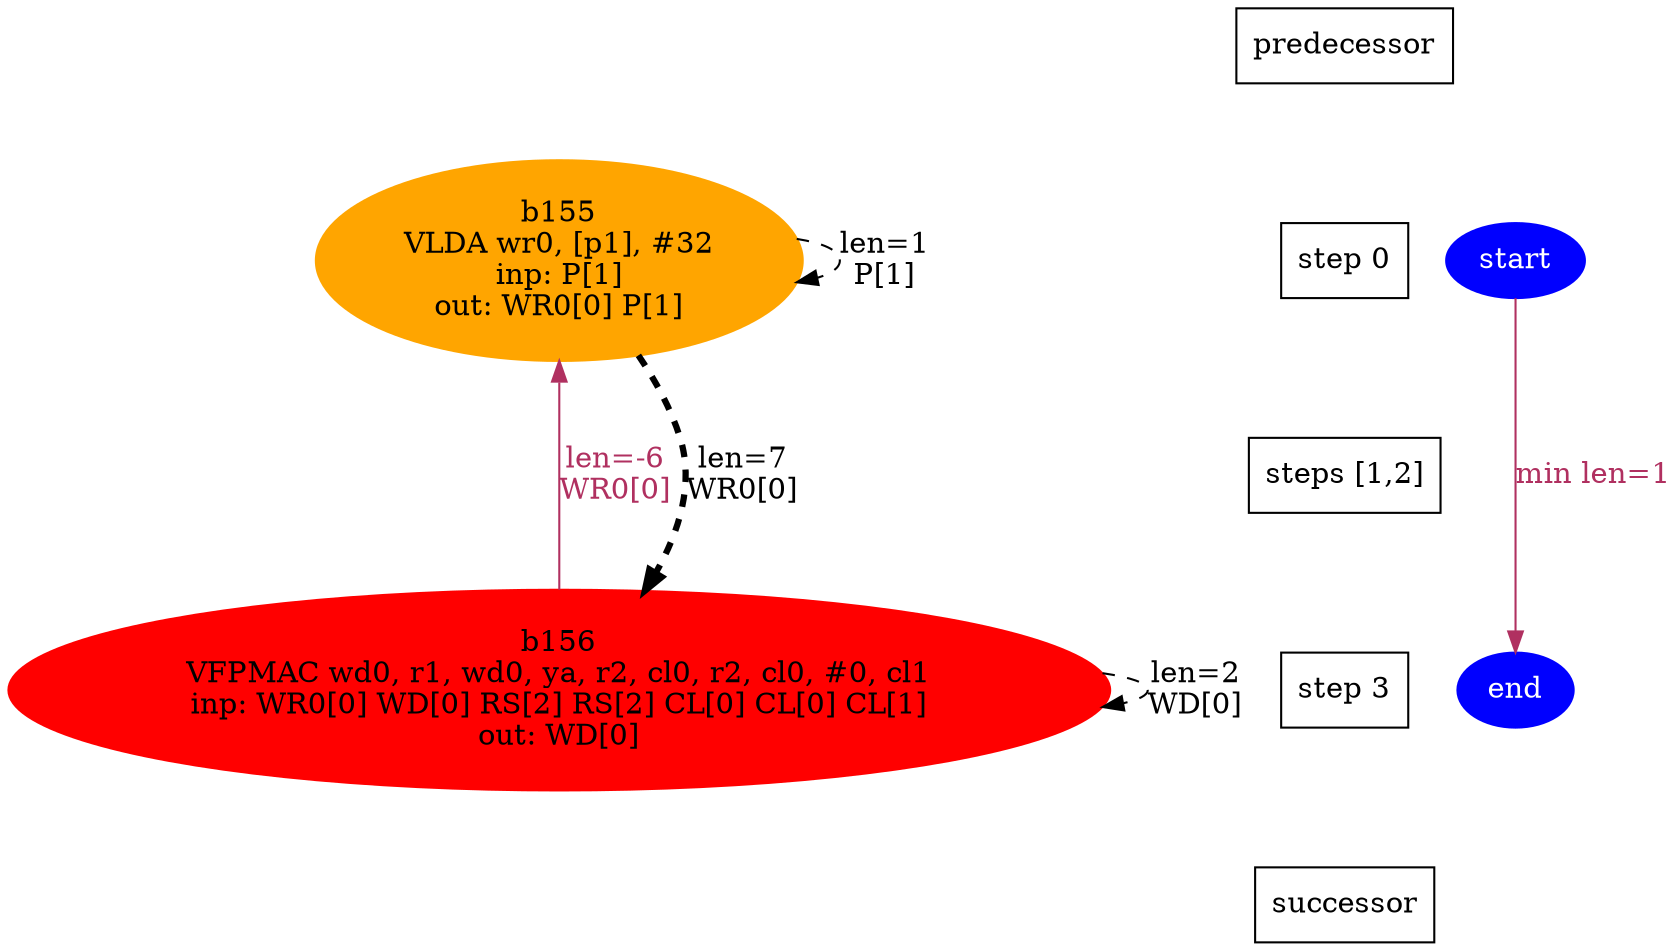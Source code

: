 digraph N {
 b155[color=orange,fontcolor=black,style=filled,label="b155\nVLDA wr0, [p1], #32\ninp: P[1]\nout: WR0[0] P[1]"];  {rank=same; S0;  b155;}
 b156[color=red,fontcolor=black,style=filled,label="b156\nVFPMAC wd0, r1, wd0, ya, r2, cl0, r2, cl0, #0, cl1\ninp: WR0[0] WD[0] RS[2] RS[2] CL[0] CL[0] CL[1]\nout: WD[0]"];  {rank=same; S3;  b156;}
 start [color=blue,fontcolor=white,style=filled,label="start"];  {rank=same; S0;  start;}
 end [color=blue,fontcolor=white,style=filled,label="end"];  {rank=same; S3;  end;}
   b155 -> b156 [color=maroon,fontcolor=maroon,label="len=-6\nWR0[0]",weight=1000,dir=back];
   start -> end [color=maroon,fontcolor=maroon,label="min len=1",weight=1000];
   b155 -> b156 [color=black,fontcolor=black,penwidth=3,style=dashed,label="len=7\nWR0[0]"];
   b155 -> b155 [color=black,fontcolor=black,style=dashed,label="len=1\nP[1]"];
   b156 -> b156 [color=black,fontcolor=black,style=dashed,label="len=2\nWD[0]"];
  Sm1 [label="predecessor",shape=box];
  S0 [label="step 0",shape=box];
  Sm1 -> S0[style=invis,weight=9000];
  S1_S2 [label="steps [1,2]",shape=box];
  S0 -> S1_S2[style=invis,weight=9000];
  S3 [label="step 3",shape=box];
  S1_S2 -> S3[style=invis,weight=9000];
  S4 [label="successor",shape=box];
  S3 -> S4[style=invis,weight=9000];
}
